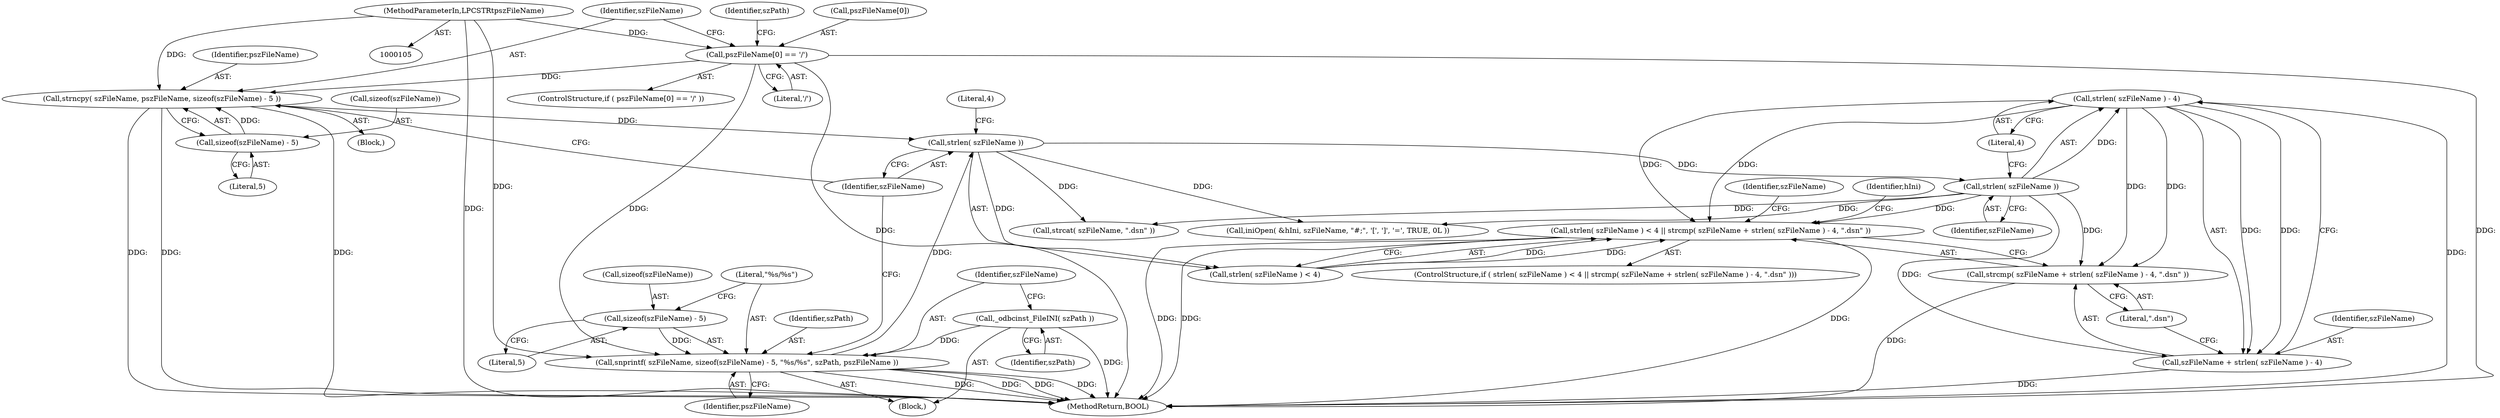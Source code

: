 digraph "0_unixODBC_45ef78e037f578b15fc58938a3a3251655e71d6f#diff-d52750c7ba4e594410438569d8e2963aL24_6@API" {
"1000154" [label="(Call,strlen( szFileName ) - 4)"];
"1000155" [label="(Call,strlen( szFileName ))"];
"1000148" [label="(Call,strlen( szFileName ))"];
"1000120" [label="(Call,strncpy( szFileName, pszFileName, sizeof(szFileName) - 5 ))"];
"1000114" [label="(Call,pszFileName[0] == '/')"];
"1000106" [label="(MethodParameterIn,LPCSTR\tpszFileName)"];
"1000123" [label="(Call,sizeof(szFileName) - 5)"];
"1000136" [label="(Call,snprintf( szFileName, sizeof(szFileName) - 5, \"%s/%s\", szPath, pszFileName ))"];
"1000138" [label="(Call,sizeof(szFileName) - 5)"];
"1000134" [label="(Call,_odbcinst_FileINI( szPath ))"];
"1000146" [label="(Call,strlen( szFileName ) < 4 || strcmp( szFileName + strlen( szFileName ) - 4, \".dsn\" ))"];
"1000151" [label="(Call,strcmp( szFileName + strlen( szFileName ) - 4, \".dsn\" ))"];
"1000152" [label="(Call,szFileName + strlen( szFileName ) - 4)"];
"1000160" [label="(Call,strcat( szFileName, \".dsn\" ))"];
"1000119" [label="(Block,)"];
"1000135" [label="(Identifier,szPath)"];
"1000157" [label="(Literal,4)"];
"1000138" [label="(Call,sizeof(szFileName) - 5)"];
"1000150" [label="(Literal,4)"];
"1000128" [label="(Block,)"];
"1000156" [label="(Identifier,szFileName)"];
"1000146" [label="(Call,strlen( szFileName ) < 4 || strcmp( szFileName + strlen( szFileName ) - 4, \".dsn\" ))"];
"1000158" [label="(Literal,\".dsn\")"];
"1000161" [label="(Identifier,szFileName)"];
"1000115" [label="(Call,pszFileName[0])"];
"1000142" [label="(Literal,\"%s/%s\")"];
"1000132" [label="(Identifier,szPath)"];
"1000155" [label="(Call,strlen( szFileName ))"];
"1000122" [label="(Identifier,pszFileName)"];
"1000148" [label="(Call,strlen( szFileName ))"];
"1000136" [label="(Call,snprintf( szFileName, sizeof(szFileName) - 5, \"%s/%s\", szPath, pszFileName ))"];
"1000165" [label="(Call,iniOpen( &hIni, szFileName, \"#;\", '[', ']', '=', TRUE, 0L ))"];
"1000143" [label="(Identifier,szPath)"];
"1000154" [label="(Call,strlen( szFileName ) - 4)"];
"1000167" [label="(Identifier,hIni)"];
"1000134" [label="(Call,_odbcinst_FileINI( szPath ))"];
"1000149" [label="(Identifier,szFileName)"];
"1000121" [label="(Identifier,szFileName)"];
"1000305" [label="(MethodReturn,BOOL)"];
"1000113" [label="(ControlStructure,if ( pszFileName[0] == '/' ))"];
"1000141" [label="(Literal,5)"];
"1000114" [label="(Call,pszFileName[0] == '/')"];
"1000153" [label="(Identifier,szFileName)"];
"1000151" [label="(Call,strcmp( szFileName + strlen( szFileName ) - 4, \".dsn\" ))"];
"1000147" [label="(Call,strlen( szFileName ) < 4)"];
"1000126" [label="(Literal,5)"];
"1000145" [label="(ControlStructure,if ( strlen( szFileName ) < 4 || strcmp( szFileName + strlen( szFileName ) - 4, \".dsn\" )))"];
"1000152" [label="(Call,szFileName + strlen( szFileName ) - 4)"];
"1000139" [label="(Call,sizeof(szFileName))"];
"1000120" [label="(Call,strncpy( szFileName, pszFileName, sizeof(szFileName) - 5 ))"];
"1000106" [label="(MethodParameterIn,LPCSTR\tpszFileName)"];
"1000118" [label="(Literal,'/')"];
"1000144" [label="(Identifier,pszFileName)"];
"1000137" [label="(Identifier,szFileName)"];
"1000123" [label="(Call,sizeof(szFileName) - 5)"];
"1000124" [label="(Call,sizeof(szFileName))"];
"1000154" -> "1000152"  [label="AST: "];
"1000154" -> "1000157"  [label="CFG: "];
"1000155" -> "1000154"  [label="AST: "];
"1000157" -> "1000154"  [label="AST: "];
"1000152" -> "1000154"  [label="CFG: "];
"1000154" -> "1000305"  [label="DDG: "];
"1000154" -> "1000146"  [label="DDG: "];
"1000154" -> "1000146"  [label="DDG: "];
"1000154" -> "1000151"  [label="DDG: "];
"1000154" -> "1000151"  [label="DDG: "];
"1000154" -> "1000152"  [label="DDG: "];
"1000154" -> "1000152"  [label="DDG: "];
"1000155" -> "1000154"  [label="DDG: "];
"1000155" -> "1000156"  [label="CFG: "];
"1000156" -> "1000155"  [label="AST: "];
"1000157" -> "1000155"  [label="CFG: "];
"1000155" -> "1000146"  [label="DDG: "];
"1000155" -> "1000151"  [label="DDG: "];
"1000155" -> "1000152"  [label="DDG: "];
"1000148" -> "1000155"  [label="DDG: "];
"1000155" -> "1000160"  [label="DDG: "];
"1000155" -> "1000165"  [label="DDG: "];
"1000148" -> "1000147"  [label="AST: "];
"1000148" -> "1000149"  [label="CFG: "];
"1000149" -> "1000148"  [label="AST: "];
"1000150" -> "1000148"  [label="CFG: "];
"1000148" -> "1000147"  [label="DDG: "];
"1000120" -> "1000148"  [label="DDG: "];
"1000136" -> "1000148"  [label="DDG: "];
"1000148" -> "1000160"  [label="DDG: "];
"1000148" -> "1000165"  [label="DDG: "];
"1000120" -> "1000119"  [label="AST: "];
"1000120" -> "1000123"  [label="CFG: "];
"1000121" -> "1000120"  [label="AST: "];
"1000122" -> "1000120"  [label="AST: "];
"1000123" -> "1000120"  [label="AST: "];
"1000149" -> "1000120"  [label="CFG: "];
"1000120" -> "1000305"  [label="DDG: "];
"1000120" -> "1000305"  [label="DDG: "];
"1000120" -> "1000305"  [label="DDG: "];
"1000114" -> "1000120"  [label="DDG: "];
"1000106" -> "1000120"  [label="DDG: "];
"1000123" -> "1000120"  [label="DDG: "];
"1000114" -> "1000113"  [label="AST: "];
"1000114" -> "1000118"  [label="CFG: "];
"1000115" -> "1000114"  [label="AST: "];
"1000118" -> "1000114"  [label="AST: "];
"1000121" -> "1000114"  [label="CFG: "];
"1000132" -> "1000114"  [label="CFG: "];
"1000114" -> "1000305"  [label="DDG: "];
"1000114" -> "1000305"  [label="DDG: "];
"1000106" -> "1000114"  [label="DDG: "];
"1000114" -> "1000136"  [label="DDG: "];
"1000106" -> "1000105"  [label="AST: "];
"1000106" -> "1000305"  [label="DDG: "];
"1000106" -> "1000136"  [label="DDG: "];
"1000123" -> "1000126"  [label="CFG: "];
"1000124" -> "1000123"  [label="AST: "];
"1000126" -> "1000123"  [label="AST: "];
"1000136" -> "1000128"  [label="AST: "];
"1000136" -> "1000144"  [label="CFG: "];
"1000137" -> "1000136"  [label="AST: "];
"1000138" -> "1000136"  [label="AST: "];
"1000142" -> "1000136"  [label="AST: "];
"1000143" -> "1000136"  [label="AST: "];
"1000144" -> "1000136"  [label="AST: "];
"1000149" -> "1000136"  [label="CFG: "];
"1000136" -> "1000305"  [label="DDG: "];
"1000136" -> "1000305"  [label="DDG: "];
"1000136" -> "1000305"  [label="DDG: "];
"1000136" -> "1000305"  [label="DDG: "];
"1000138" -> "1000136"  [label="DDG: "];
"1000134" -> "1000136"  [label="DDG: "];
"1000138" -> "1000141"  [label="CFG: "];
"1000139" -> "1000138"  [label="AST: "];
"1000141" -> "1000138"  [label="AST: "];
"1000142" -> "1000138"  [label="CFG: "];
"1000134" -> "1000128"  [label="AST: "];
"1000134" -> "1000135"  [label="CFG: "];
"1000135" -> "1000134"  [label="AST: "];
"1000137" -> "1000134"  [label="CFG: "];
"1000134" -> "1000305"  [label="DDG: "];
"1000146" -> "1000145"  [label="AST: "];
"1000146" -> "1000147"  [label="CFG: "];
"1000146" -> "1000151"  [label="CFG: "];
"1000147" -> "1000146"  [label="AST: "];
"1000151" -> "1000146"  [label="AST: "];
"1000161" -> "1000146"  [label="CFG: "];
"1000167" -> "1000146"  [label="CFG: "];
"1000146" -> "1000305"  [label="DDG: "];
"1000146" -> "1000305"  [label="DDG: "];
"1000146" -> "1000305"  [label="DDG: "];
"1000147" -> "1000146"  [label="DDG: "];
"1000147" -> "1000146"  [label="DDG: "];
"1000151" -> "1000158"  [label="CFG: "];
"1000152" -> "1000151"  [label="AST: "];
"1000158" -> "1000151"  [label="AST: "];
"1000151" -> "1000305"  [label="DDG: "];
"1000153" -> "1000152"  [label="AST: "];
"1000158" -> "1000152"  [label="CFG: "];
"1000152" -> "1000305"  [label="DDG: "];
}
